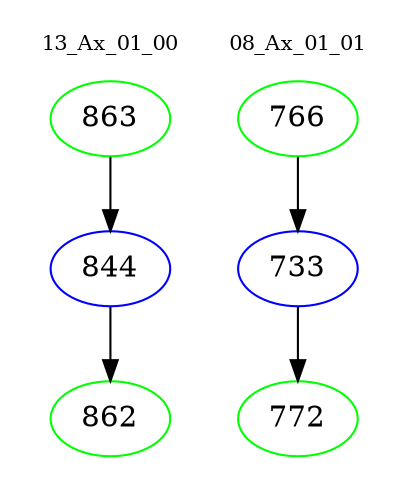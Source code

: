 digraph{
subgraph cluster_0 {
color = white
label = "13_Ax_01_00";
fontsize=10;
T0_863 [label="863", color="green"]
T0_863 -> T0_844 [color="black"]
T0_844 [label="844", color="blue"]
T0_844 -> T0_862 [color="black"]
T0_862 [label="862", color="green"]
}
subgraph cluster_1 {
color = white
label = "08_Ax_01_01";
fontsize=10;
T1_766 [label="766", color="green"]
T1_766 -> T1_733 [color="black"]
T1_733 [label="733", color="blue"]
T1_733 -> T1_772 [color="black"]
T1_772 [label="772", color="green"]
}
}
